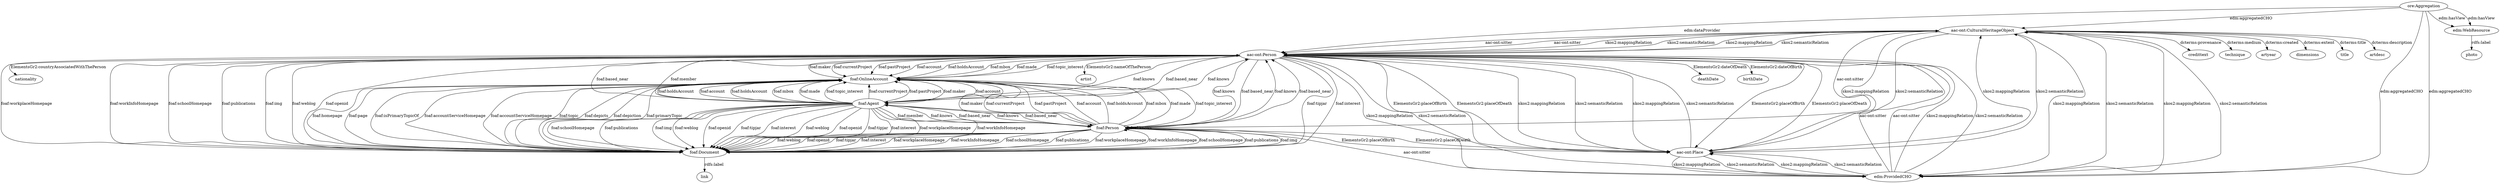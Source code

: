 digraph {
  credittext [type=attribute_name,label=credittext]
  "aac-ont:CulturalHeritageObject1" [type=class_uri,label="aac-ont:CulturalHeritageObject"]
  nationality [type=attribute_name,label=nationality]
  "aac-ont:Person1" [type=class_uri,label="aac-ont:Person"]
  technique [type=attribute_name,label=technique]
  artist [type=attribute_name,label=artist]
  photo [type=attribute_name,label=photo]
  "edm:WebResource1" [type=class_uri,label="edm:WebResource"]
  link [type=attribute_name,label=link]
  "foaf:Document1" [type=class_uri,label="foaf:Document"]
  deathDate [type=attribute_name,label=deathDate]
  birthDate [type=attribute_name,label=birthDate]
  artyear [type=attribute_name,label=artyear]
  dimensions [type=attribute_name,label=dimensions]
  title [type=attribute_name,label=title]
  artdesc [type=attribute_name,label=artdesc]
  "aac-ont:Place" [type=class_uri,label="aac-ont:Place"]
  "edm:ProvidedCHO" [type=class_uri,label="edm:ProvidedCHO"]
  "ore:Aggregation" [type=class_uri,label="ore:Aggregation"]
  "foaf:Person" [type=class_uri,label="foaf:Person"]
  "foaf:Agent" [type=class_uri,label="foaf:Agent"]
  "foaf:OnlineAccount" [type=class_uri,label="foaf:OnlineAccount"]
  "aac-ont:CulturalHeritageObject1" -> credittext [label="dcterms:provenance",type=st_property_uri]
  "aac-ont:Person1" -> nationality [label="ElementsGr2:countryAssociatedWithThePerson",type=st_property_uri]
  "aac-ont:CulturalHeritageObject1" -> technique [label="dcterms:medium",type=st_property_uri]
  "aac-ont:Person1" -> artist [label="ElementsGr2:nameOfThePerson",type=st_property_uri]
  "edm:WebResource1" -> photo [label="rdfs:label",type=st_property_uri]
  "foaf:Document1" -> link [label="rdfs:label",type=st_property_uri]
  "aac-ont:Person1" -> deathDate [label="ElementsGr2:dateOfDeath",type=st_property_uri]
  "aac-ont:Person1" -> birthDate [label="ElementsGr2:dateOfBirth",type=st_property_uri]
  "aac-ont:CulturalHeritageObject1" -> artyear [label="dcterms:created",type=st_property_uri]
  "aac-ont:CulturalHeritageObject1" -> dimensions [label="dcterms:extent",type=st_property_uri]
  "aac-ont:CulturalHeritageObject1" -> title [label="dcterms:title",type=st_property_uri]
  "aac-ont:CulturalHeritageObject1" -> artdesc [label="dcterms:description",type=st_property_uri]
  "aac-ont:CulturalHeritageObject1" -> "aac-ont:Person1" [label="aac-ont:sitter",type=direct_property_uri,weight=1]
  "aac-ont:Person1" -> "aac-ont:Place" [label="ElementsGr2:placeOfBirth",type=direct_property_uri,weight=1]
  "aac-ont:Person1" -> "aac-ont:Place" [label="ElementsGr2:placeOfDeath",type=direct_property_uri,weight=1]
  "edm:ProvidedCHO" -> "aac-ont:Person1" [label="aac-ont:sitter",type=direct_property_uri,weight=1]
  "ore:Aggregation" -> "edm:WebResource1" [label="edm:hasView",type=direct_property_uri,weight=1]
  "foaf:Person" -> "foaf:Document1" [label="foaf:workplaceHomepage",type=direct_property_uri,weight=1]
  "foaf:Person" -> "foaf:Document1" [label="foaf:workInfoHomepage",type=direct_property_uri,weight=1]
  "foaf:Person" -> "foaf:Document1" [label="foaf:schoolHomepage",type=direct_property_uri,weight=1]
  "foaf:Person" -> "foaf:Document1" [label="foaf:publications",type=direct_property_uri,weight=1]
  "foaf:Agent" -> "foaf:Document1" [label="foaf:weblog",type=direct_property_uri,weight=1]
  "foaf:Agent" -> "foaf:Document1" [label="foaf:openid",type=direct_property_uri,weight=1]
  "foaf:Agent" -> "foaf:Document1" [label="foaf:tipjar",type=direct_property_uri,weight=1]
  "foaf:Agent" -> "foaf:Document1" [label="foaf:interest",type=direct_property_uri,weight=1]
  "foaf:OnlineAccount" -> "foaf:Document1" [label="foaf:accountServiceHomepage",type=direct_property_uri,weight=1]
  "ore:Aggregation" -> "edm:ProvidedCHO" [label="edm:aggregatedCHO",type=direct_property_uri,weight=1]
  "foaf:Person" -> "foaf:Person" [label="foaf:knows",type=direct_property_uri,weight=1]
  "foaf:Agent" -> "foaf:OnlineAccount" [label="foaf:account",type=direct_property_uri,weight=1]
  "foaf:Agent" -> "foaf:OnlineAccount" [label="foaf:holdsAccount",type=direct_property_uri,weight=1]
  "aac-ont:CulturalHeritageObject1" -> "aac-ont:Person1" [label="aac-ont:sitter",type=inherited,weight=4]
  "aac-ont:CulturalHeritageObject1" -> "aac-ont:Person1" [label="skos2:mappingRelation",type=inherited,weight=4]
  "aac-ont:CulturalHeritageObject1" -> "aac-ont:Person1" [label="skos2:semanticRelation",type=inherited,weight=4]
  "aac-ont:CulturalHeritageObject1" -> "aac-ont:Place" [label="skos2:mappingRelation",type=inherited,weight=4]
  "aac-ont:CulturalHeritageObject1" -> "aac-ont:Place" [label="skos2:semanticRelation",type=inherited,weight=4]
  "aac-ont:CulturalHeritageObject1" -> "edm:ProvidedCHO" [label="skos2:mappingRelation",type=inherited,weight=4]
  "aac-ont:CulturalHeritageObject1" -> "edm:ProvidedCHO" [label="skos2:semanticRelation",type=inherited,weight=4]
  "aac-ont:CulturalHeritageObject1" -> "foaf:Person" [label="aac-ont:sitter",type=inherited,weight=4]
  "aac-ont:Person1" -> "aac-ont:CulturalHeritageObject1" [label="skos2:mappingRelation",type=inherited,weight=4]
  "aac-ont:Person1" -> "aac-ont:CulturalHeritageObject1" [label="skos2:semanticRelation",type=inherited,weight=4]
  "aac-ont:Person1" -> "foaf:Document1" [label="foaf:workplaceHomepage",type=inherited,weight=4]
  "aac-ont:Person1" -> "foaf:Document1" [label="foaf:workInfoHomepage",type=inherited,weight=4]
  "aac-ont:Person1" -> "foaf:Document1" [label="foaf:schoolHomepage",type=inherited,weight=4]
  "aac-ont:Person1" -> "foaf:Document1" [label="foaf:publications",type=inherited,weight=4]
  "aac-ont:Person1" -> "foaf:Document1" [label="foaf:img",type=inherited,weight=4]
  "aac-ont:Person1" -> "foaf:Document1" [label="foaf:weblog",type=inherited,weight=4]
  "aac-ont:Person1" -> "foaf:Document1" [label="foaf:openid",type=inherited,weight=4]
  "aac-ont:Person1" -> "foaf:Document1" [label="foaf:tipjar",type=inherited,weight=4]
  "aac-ont:Person1" -> "foaf:Document1" [label="foaf:interest",type=inherited,weight=4]
  "aac-ont:Person1" -> "aac-ont:Place" [label="ElementsGr2:placeOfBirth",type=inherited,weight=4]
  "aac-ont:Person1" -> "aac-ont:Place" [label="ElementsGr2:placeOfDeath",type=inherited,weight=4]
  "aac-ont:Person1" -> "aac-ont:Place" [label="skos2:mappingRelation",type=inherited,weight=4]
  "aac-ont:Person1" -> "aac-ont:Place" [label="skos2:semanticRelation",type=inherited,weight=4]
  "aac-ont:Person1" -> "edm:ProvidedCHO" [label="skos2:mappingRelation",type=inherited,weight=4]
  "aac-ont:Person1" -> "edm:ProvidedCHO" [label="skos2:semanticRelation",type=inherited,weight=4]
  "aac-ont:Person1" -> "foaf:Person" [label="foaf:knows",type=inherited,weight=4]
  "aac-ont:Person1" -> "foaf:Person" [label="foaf:based_near",type=inherited,weight=4]
  "aac-ont:Person1" -> "foaf:Agent" [label="foaf:knows",type=inherited,weight=4]
  "aac-ont:Person1" -> "foaf:Agent" [label="foaf:based_near",type=inherited,weight=4]
  "aac-ont:Person1" -> "foaf:OnlineAccount" [label="foaf:currentProject",type=inherited,weight=4]
  "aac-ont:Person1" -> "foaf:OnlineAccount" [label="foaf:pastProject",type=inherited,weight=4]
  "aac-ont:Person1" -> "foaf:OnlineAccount" [label="foaf:account",type=inherited,weight=4]
  "aac-ont:Person1" -> "foaf:OnlineAccount" [label="foaf:holdsAccount",type=inherited,weight=4]
  "aac-ont:Person1" -> "foaf:OnlineAccount" [label="foaf:mbox",type=inherited,weight=4]
  "aac-ont:Person1" -> "foaf:OnlineAccount" [label="foaf:made",type=inherited,weight=4]
  "aac-ont:Person1" -> "foaf:OnlineAccount" [label="foaf:topic_interest",type=inherited,weight=4]
  "foaf:Document1" -> "foaf:OnlineAccount" [label="foaf:primaryTopic",type=inherited,weight=4]
  "foaf:Document1" -> "foaf:OnlineAccount" [label="foaf:topic",type=inherited,weight=4]
  "foaf:Document1" -> "foaf:OnlineAccount" [label="foaf:depicts",type=inherited,weight=4]
  "aac-ont:Place" -> "aac-ont:CulturalHeritageObject1" [label="skos2:mappingRelation",type=inherited,weight=4]
  "aac-ont:Place" -> "aac-ont:CulturalHeritageObject1" [label="skos2:semanticRelation",type=inherited,weight=4]
  "aac-ont:Place" -> "aac-ont:Person1" [label="skos2:mappingRelation",type=inherited,weight=4]
  "aac-ont:Place" -> "aac-ont:Person1" [label="skos2:semanticRelation",type=inherited,weight=4]
  "aac-ont:Place" -> "edm:ProvidedCHO" [label="skos2:mappingRelation",type=inherited,weight=4]
  "aac-ont:Place" -> "edm:ProvidedCHO" [label="skos2:semanticRelation",type=inherited,weight=4]
  "edm:ProvidedCHO" -> "aac-ont:CulturalHeritageObject1" [label="skos2:mappingRelation",type=inherited,weight=4]
  "edm:ProvidedCHO" -> "aac-ont:CulturalHeritageObject1" [label="skos2:semanticRelation",type=inherited,weight=4]
  "edm:ProvidedCHO" -> "aac-ont:Person1" [label="aac-ont:sitter",type=inherited,weight=4]
  "edm:ProvidedCHO" -> "aac-ont:Person1" [label="skos2:mappingRelation",type=inherited,weight=4]
  "edm:ProvidedCHO" -> "aac-ont:Person1" [label="skos2:semanticRelation",type=inherited,weight=4]
  "edm:ProvidedCHO" -> "aac-ont:Place" [label="skos2:mappingRelation",type=inherited,weight=4]
  "edm:ProvidedCHO" -> "aac-ont:Place" [label="skos2:semanticRelation",type=inherited,weight=4]
  "edm:ProvidedCHO" -> "foaf:Person" [label="aac-ont:sitter",type=inherited,weight=4]
  "ore:Aggregation" -> "aac-ont:CulturalHeritageObject1" [label="edm:aggregatedCHO",type=inherited,weight=4]
  "ore:Aggregation" -> "aac-ont:Person1" [label="edm:dataProvider",type=inherited,weight=4]
  "ore:Aggregation" -> "edm:WebResource1" [label="edm:hasView",type=inherited,weight=4]
  "ore:Aggregation" -> "edm:ProvidedCHO" [label="edm:aggregatedCHO",type=inherited,weight=4]
  "foaf:Person" -> "aac-ont:Person1" [label="foaf:knows",type=inherited,weight=4]
  "foaf:Person" -> "aac-ont:Person1" [label="foaf:based_near",type=inherited,weight=4]
  "foaf:Person" -> "foaf:Document1" [label="foaf:workplaceHomepage",type=inherited,weight=4]
  "foaf:Person" -> "foaf:Document1" [label="foaf:workInfoHomepage",type=inherited,weight=4]
  "foaf:Person" -> "foaf:Document1" [label="foaf:schoolHomepage",type=inherited,weight=4]
  "foaf:Person" -> "foaf:Document1" [label="foaf:publications",type=inherited,weight=4]
  "foaf:Person" -> "foaf:Document1" [label="foaf:img",type=inherited,weight=4]
  "foaf:Person" -> "foaf:Document1" [label="foaf:weblog",type=inherited,weight=4]
  "foaf:Person" -> "foaf:Document1" [label="foaf:openid",type=inherited,weight=4]
  "foaf:Person" -> "foaf:Document1" [label="foaf:tipjar",type=inherited,weight=4]
  "foaf:Person" -> "foaf:Document1" [label="foaf:interest",type=inherited,weight=4]
  "foaf:Person" -> "aac-ont:Place" [label="ElementsGr2:placeOfBirth",type=inherited,weight=4]
  "foaf:Person" -> "aac-ont:Place" [label="ElementsGr2:placeOfDeath",type=inherited,weight=4]
  "foaf:Person" -> "foaf:Agent" [label="foaf:knows",type=inherited,weight=4]
  "foaf:Person" -> "foaf:Agent" [label="foaf:based_near",type=inherited,weight=4]
  "foaf:Person" -> "foaf:OnlineAccount" [label="foaf:currentProject",type=inherited,weight=4]
  "foaf:Person" -> "foaf:OnlineAccount" [label="foaf:pastProject",type=inherited,weight=4]
  "foaf:Person" -> "foaf:OnlineAccount" [label="foaf:account",type=inherited,weight=4]
  "foaf:Person" -> "foaf:OnlineAccount" [label="foaf:holdsAccount",type=inherited,weight=4]
  "foaf:Person" -> "foaf:OnlineAccount" [label="foaf:mbox",type=inherited,weight=4]
  "foaf:Person" -> "foaf:OnlineAccount" [label="foaf:made",type=inherited,weight=4]
  "foaf:Person" -> "foaf:OnlineAccount" [label="foaf:topic_interest",type=inherited,weight=4]
  "foaf:Agent" -> "aac-ont:Person1" [label="foaf:knows",type=inherited,weight=4]
  "foaf:Agent" -> "aac-ont:Person1" [label="foaf:based_near",type=inherited,weight=4]
  "foaf:Agent" -> "aac-ont:Person1" [label="foaf:member",type=inherited,weight=4]
  "foaf:Agent" -> "foaf:Document1" [label="foaf:weblog",type=inherited,weight=4]
  "foaf:Agent" -> "foaf:Document1" [label="foaf:openid",type=inherited,weight=4]
  "foaf:Agent" -> "foaf:Document1" [label="foaf:tipjar",type=inherited,weight=4]
  "foaf:Agent" -> "foaf:Document1" [label="foaf:interest",type=inherited,weight=4]
  "foaf:Agent" -> "foaf:Document1" [label="foaf:workplaceHomepage",type=inherited,weight=4]
  "foaf:Agent" -> "foaf:Document1" [label="foaf:workInfoHomepage",type=inherited,weight=4]
  "foaf:Agent" -> "foaf:Document1" [label="foaf:schoolHomepage",type=inherited,weight=4]
  "foaf:Agent" -> "foaf:Document1" [label="foaf:publications",type=inherited,weight=4]
  "foaf:Agent" -> "foaf:Document1" [label="foaf:img",type=inherited,weight=4]
  "foaf:Agent" -> "foaf:Person" [label="foaf:knows",type=inherited,weight=4]
  "foaf:Agent" -> "foaf:Person" [label="foaf:based_near",type=inherited,weight=4]
  "foaf:Agent" -> "foaf:Person" [label="foaf:member",type=inherited,weight=4]
  "foaf:Agent" -> "foaf:OnlineAccount" [label="foaf:account",type=inherited,weight=4]
  "foaf:Agent" -> "foaf:OnlineAccount" [label="foaf:holdsAccount",type=inherited,weight=4]
  "foaf:Agent" -> "foaf:OnlineAccount" [label="foaf:mbox",type=inherited,weight=4]
  "foaf:Agent" -> "foaf:OnlineAccount" [label="foaf:made",type=inherited,weight=4]
  "foaf:Agent" -> "foaf:OnlineAccount" [label="foaf:topic_interest",type=inherited,weight=4]
  "foaf:Agent" -> "foaf:OnlineAccount" [label="foaf:currentProject",type=inherited,weight=4]
  "foaf:Agent" -> "foaf:OnlineAccount" [label="foaf:pastProject",type=inherited,weight=4]
  "foaf:OnlineAccount" -> "aac-ont:Person1" [label="foaf:maker",type=inherited,weight=4]
  "foaf:OnlineAccount" -> "foaf:Document1" [label="foaf:accountServiceHomepage",type=inherited,weight=4]
  "foaf:OnlineAccount" -> "foaf:Document1" [label="foaf:homepage",type=inherited,weight=4]
  "foaf:OnlineAccount" -> "foaf:Document1" [label="foaf:page",type=inherited,weight=4]
  "foaf:OnlineAccount" -> "foaf:Document1" [label="foaf:isPrimaryTopicOf",type=inherited,weight=4]
  "foaf:OnlineAccount" -> "foaf:Document1" [label="foaf:depiction",type=inherited,weight=4]
  "foaf:OnlineAccount" -> "foaf:Person" [label="foaf:maker",type=inherited,weight=4]
  "foaf:OnlineAccount" -> "foaf:Agent" [label="foaf:maker",type=inherited,weight=4]
}

